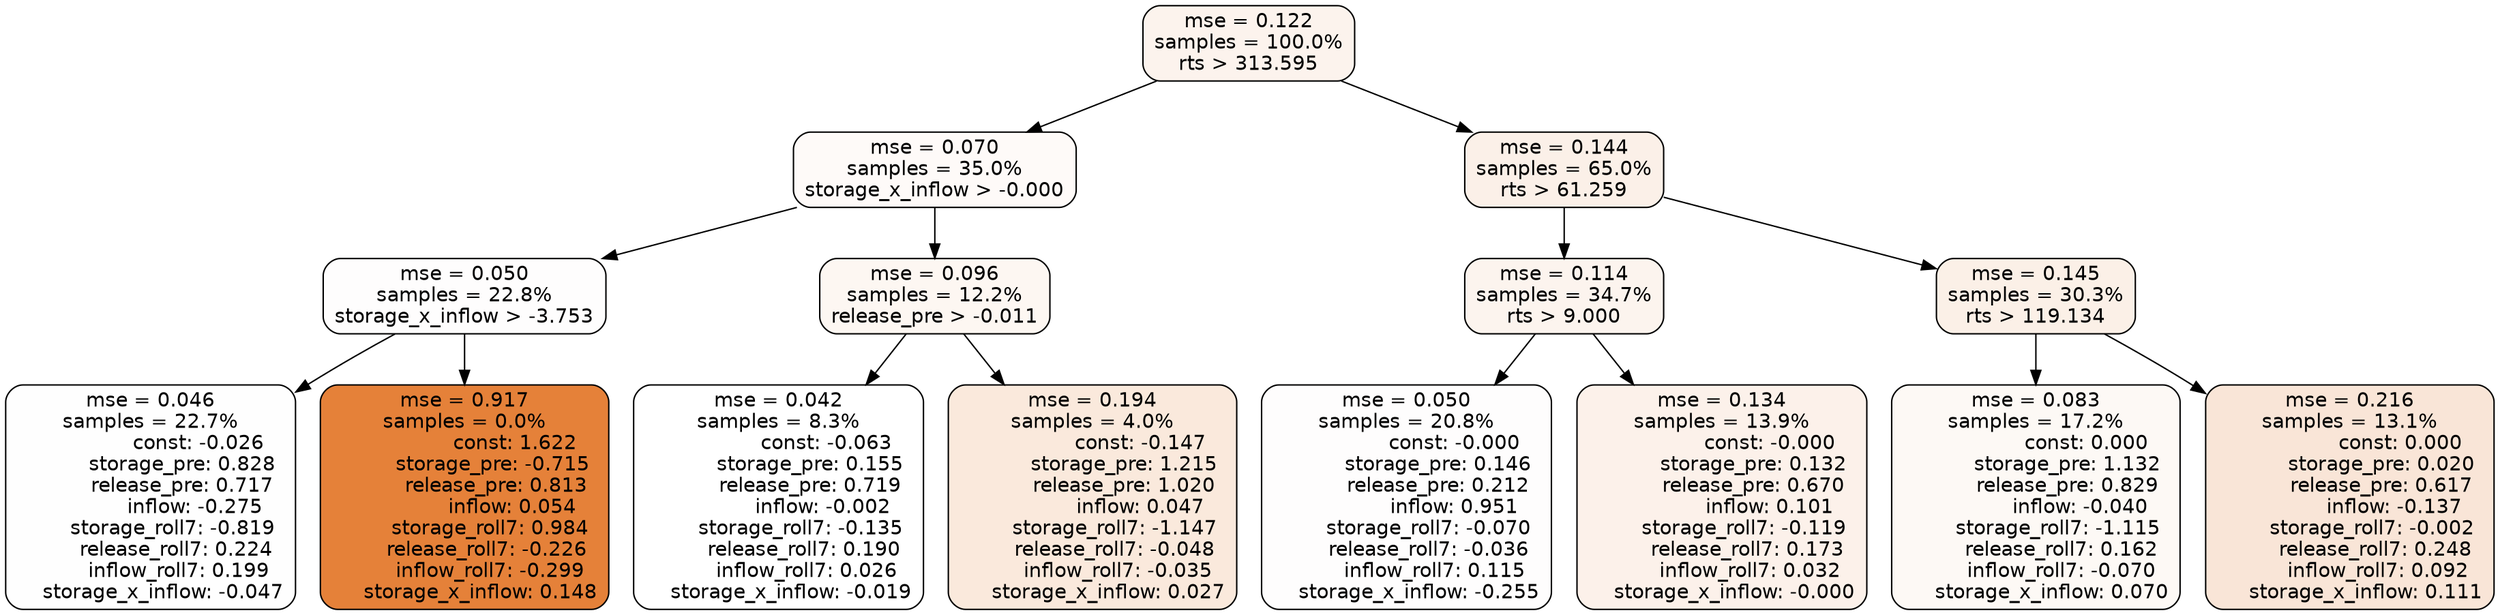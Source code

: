 digraph tree {
node [shape=rectangle, style="filled, rounded", color="black", fontname=helvetica] ;
edge [fontname=helvetica] ;
	"0" [label="mse = 0.122
samples = 100.0%
rts > 313.595", fillcolor="#fcf3ed"]
	"8" [label="mse = 0.070
samples = 35.0%
storage_x_inflow > -0.000", fillcolor="#fefaf8"]
	"1" [label="mse = 0.144
samples = 65.0%
rts > 61.259", fillcolor="#fbf0e8"]
	"9" [label="mse = 0.050
samples = 22.8%
storage_x_inflow > -3.753", fillcolor="#fefdfd"]
	"12" [label="mse = 0.096
samples = 12.2%
release_pre > -0.011", fillcolor="#fdf7f2"]
	"2" [label="mse = 0.114
samples = 34.7%
rts > 9.000", fillcolor="#fcf4ee"]
	"5" [label="mse = 0.145
samples = 30.3%
rts > 119.134", fillcolor="#fbf0e7"]
	"11" [label="mse = 0.046
samples = 22.7%
               const: -0.026
          storage_pre: 0.828
          release_pre: 0.717
              inflow: -0.275
       storage_roll7: -0.819
        release_roll7: 0.224
         inflow_roll7: 0.199
    storage_x_inflow: -0.047", fillcolor="#fefefe"]
	"10" [label="mse = 0.917
samples = 0.0%
                const: 1.622
         storage_pre: -0.715
          release_pre: 0.813
               inflow: 0.054
        storage_roll7: 0.984
       release_roll7: -0.226
        inflow_roll7: -0.299
     storage_x_inflow: 0.148", fillcolor="#e58139"]
	"13" [label="mse = 0.042
samples = 8.3%
               const: -0.063
          storage_pre: 0.155
          release_pre: 0.719
              inflow: -0.002
       storage_roll7: -0.135
        release_roll7: 0.190
         inflow_roll7: 0.026
    storage_x_inflow: -0.019", fillcolor="#ffffff"]
	"14" [label="mse = 0.194
samples = 4.0%
               const: -0.147
          storage_pre: 1.215
          release_pre: 1.020
               inflow: 0.047
       storage_roll7: -1.147
       release_roll7: -0.048
        inflow_roll7: -0.035
     storage_x_inflow: 0.027", fillcolor="#fae9dc"]
	"3" [label="mse = 0.050
samples = 20.8%
               const: -0.000
          storage_pre: 0.146
          release_pre: 0.212
               inflow: 0.951
       storage_roll7: -0.070
       release_roll7: -0.036
         inflow_roll7: 0.115
    storage_x_inflow: -0.255", fillcolor="#fefdfd"]
	"4" [label="mse = 0.134
samples = 13.9%
               const: -0.000
          storage_pre: 0.132
          release_pre: 0.670
               inflow: 0.101
       storage_roll7: -0.119
        release_roll7: 0.173
         inflow_roll7: 0.032
    storage_x_inflow: -0.000", fillcolor="#fcf1ea"]
	"7" [label="mse = 0.083
samples = 17.2%
                const: 0.000
          storage_pre: 1.132
          release_pre: 0.829
              inflow: -0.040
       storage_roll7: -1.115
        release_roll7: 0.162
        inflow_roll7: -0.070
     storage_x_inflow: 0.070", fillcolor="#fdf9f5"]
	"6" [label="mse = 0.216
samples = 13.1%
                const: 0.000
          storage_pre: 0.020
          release_pre: 0.617
              inflow: -0.137
       storage_roll7: -0.002
        release_roll7: 0.248
         inflow_roll7: 0.092
     storage_x_inflow: 0.111", fillcolor="#f9e5d7"]

	"0" -> "1"
	"0" -> "8"
	"8" -> "9"
	"8" -> "12"
	"1" -> "2"
	"1" -> "5"
	"9" -> "10"
	"9" -> "11"
	"12" -> "13"
	"12" -> "14"
	"2" -> "3"
	"2" -> "4"
	"5" -> "6"
	"5" -> "7"
}
